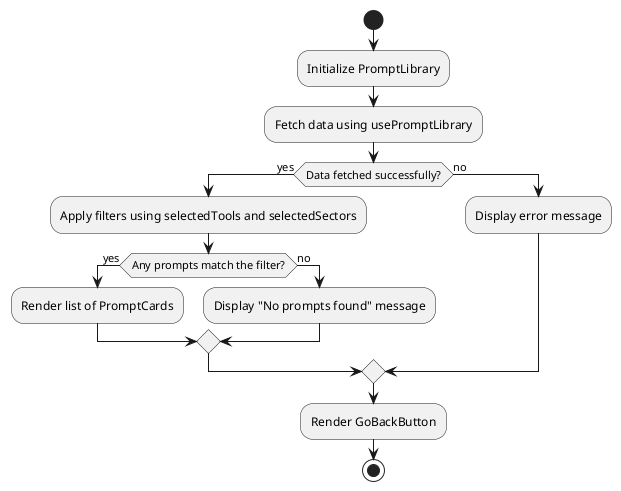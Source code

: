 @startuml PromptLibrary

start

:Initialize PromptLibrary;
:Fetch data using usePromptLibrary;
if (Data fetched successfully?) then (yes)
  :Apply filters using selectedTools and selectedSectors;
  if (Any prompts match the filter?) then (yes)
    :Render list of PromptCards;
  else (no)
    :Display "No prompts found" message;
  endif
else (no)
  :Display error message;
endif

:Render GoBackButton;

stop

@enduml
